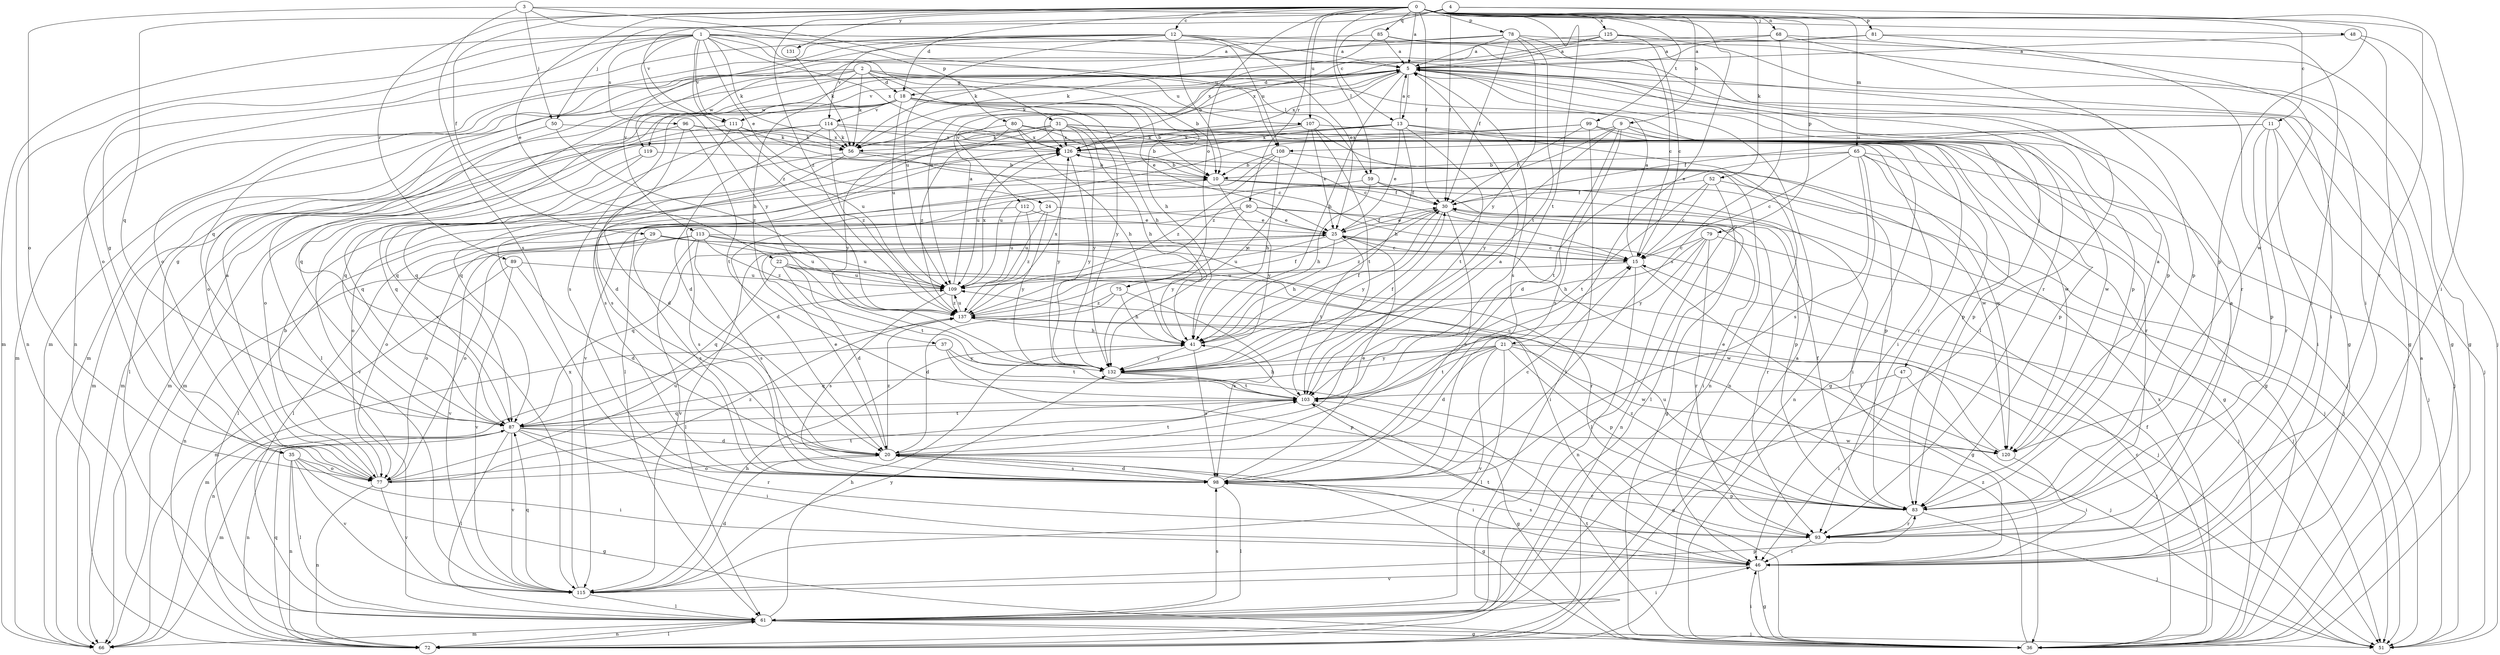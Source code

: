 strict digraph  {
0;
1;
2;
3;
4;
5;
9;
10;
11;
12;
13;
15;
18;
20;
21;
22;
24;
25;
29;
30;
31;
35;
36;
37;
41;
46;
47;
48;
50;
51;
52;
56;
59;
61;
65;
66;
68;
72;
75;
77;
78;
79;
80;
81;
83;
85;
87;
89;
90;
93;
96;
98;
99;
103;
107;
108;
109;
111;
112;
113;
114;
115;
119;
120;
125;
126;
131;
132;
137;
0 -> 5  [label=a];
0 -> 9  [label=b];
0 -> 11  [label=c];
0 -> 12  [label=c];
0 -> 18  [label=d];
0 -> 21  [label=e];
0 -> 22  [label=e];
0 -> 29  [label=f];
0 -> 30  [label=f];
0 -> 46  [label=i];
0 -> 52  [label=k];
0 -> 59  [label=l];
0 -> 65  [label=m];
0 -> 68  [label=n];
0 -> 75  [label=o];
0 -> 78  [label=p];
0 -> 79  [label=p];
0 -> 85  [label=q];
0 -> 87  [label=q];
0 -> 89  [label=r];
0 -> 90  [label=r];
0 -> 93  [label=r];
0 -> 99  [label=t];
0 -> 103  [label=t];
0 -> 107  [label=u];
0 -> 125  [label=x];
0 -> 131  [label=y];
0 -> 137  [label=z];
1 -> 5  [label=a];
1 -> 24  [label=e];
1 -> 31  [label=g];
1 -> 35  [label=g];
1 -> 56  [label=k];
1 -> 59  [label=l];
1 -> 66  [label=m];
1 -> 72  [label=n];
1 -> 77  [label=o];
1 -> 93  [label=r];
1 -> 96  [label=s];
1 -> 111  [label=v];
1 -> 126  [label=x];
1 -> 132  [label=y];
1 -> 137  [label=z];
2 -> 10  [label=b];
2 -> 18  [label=d];
2 -> 35  [label=g];
2 -> 37  [label=h];
2 -> 41  [label=h];
2 -> 47  [label=j];
2 -> 56  [label=k];
2 -> 66  [label=m];
2 -> 107  [label=u];
2 -> 119  [label=w];
3 -> 48  [label=j];
3 -> 50  [label=j];
3 -> 77  [label=o];
3 -> 80  [label=p];
3 -> 98  [label=s];
3 -> 108  [label=u];
4 -> 13  [label=c];
4 -> 30  [label=f];
4 -> 50  [label=j];
4 -> 81  [label=p];
4 -> 83  [label=p];
4 -> 111  [label=v];
5 -> 13  [label=c];
5 -> 18  [label=d];
5 -> 41  [label=h];
5 -> 46  [label=i];
5 -> 56  [label=k];
5 -> 66  [label=m];
5 -> 83  [label=p];
5 -> 98  [label=s];
5 -> 111  [label=v];
5 -> 112  [label=v];
5 -> 119  [label=w];
5 -> 126  [label=x];
9 -> 20  [label=d];
9 -> 56  [label=k];
9 -> 83  [label=p];
9 -> 98  [label=s];
9 -> 120  [label=w];
9 -> 132  [label=y];
9 -> 137  [label=z];
10 -> 30  [label=f];
10 -> 36  [label=g];
10 -> 51  [label=j];
10 -> 77  [label=o];
10 -> 83  [label=p];
10 -> 132  [label=y];
11 -> 30  [label=f];
11 -> 46  [label=i];
11 -> 51  [label=j];
11 -> 83  [label=p];
11 -> 93  [label=r];
11 -> 108  [label=u];
12 -> 5  [label=a];
12 -> 10  [label=b];
12 -> 25  [label=e];
12 -> 72  [label=n];
12 -> 77  [label=o];
12 -> 93  [label=r];
12 -> 108  [label=u];
12 -> 109  [label=u];
12 -> 113  [label=v];
12 -> 114  [label=v];
13 -> 5  [label=a];
13 -> 25  [label=e];
13 -> 41  [label=h];
13 -> 61  [label=l];
13 -> 72  [label=n];
13 -> 83  [label=p];
13 -> 87  [label=q];
13 -> 103  [label=t];
13 -> 126  [label=x];
15 -> 5  [label=a];
15 -> 36  [label=g];
15 -> 72  [label=n];
15 -> 109  [label=u];
18 -> 10  [label=b];
18 -> 25  [label=e];
18 -> 41  [label=h];
18 -> 51  [label=j];
18 -> 61  [label=l];
18 -> 77  [label=o];
18 -> 87  [label=q];
18 -> 98  [label=s];
18 -> 109  [label=u];
18 -> 114  [label=v];
18 -> 132  [label=y];
20 -> 5  [label=a];
20 -> 25  [label=e];
20 -> 36  [label=g];
20 -> 46  [label=i];
20 -> 77  [label=o];
20 -> 93  [label=r];
20 -> 98  [label=s];
20 -> 103  [label=t];
20 -> 137  [label=z];
21 -> 20  [label=d];
21 -> 51  [label=j];
21 -> 61  [label=l];
21 -> 83  [label=p];
21 -> 87  [label=q];
21 -> 103  [label=t];
21 -> 115  [label=v];
21 -> 120  [label=w];
21 -> 132  [label=y];
22 -> 20  [label=d];
22 -> 51  [label=j];
22 -> 87  [label=q];
22 -> 103  [label=t];
22 -> 109  [label=u];
22 -> 120  [label=w];
24 -> 25  [label=e];
24 -> 61  [label=l];
24 -> 109  [label=u];
24 -> 132  [label=y];
25 -> 15  [label=c];
25 -> 30  [label=f];
25 -> 41  [label=h];
25 -> 51  [label=j];
25 -> 61  [label=l];
25 -> 87  [label=q];
25 -> 103  [label=t];
25 -> 109  [label=u];
29 -> 15  [label=c];
29 -> 77  [label=o];
29 -> 93  [label=r];
29 -> 98  [label=s];
29 -> 109  [label=u];
29 -> 115  [label=v];
30 -> 25  [label=e];
30 -> 72  [label=n];
30 -> 98  [label=s];
30 -> 132  [label=y];
30 -> 137  [label=z];
31 -> 15  [label=c];
31 -> 41  [label=h];
31 -> 56  [label=k];
31 -> 66  [label=m];
31 -> 87  [label=q];
31 -> 93  [label=r];
31 -> 98  [label=s];
31 -> 120  [label=w];
31 -> 126  [label=x];
31 -> 132  [label=y];
35 -> 36  [label=g];
35 -> 46  [label=i];
35 -> 61  [label=l];
35 -> 72  [label=n];
35 -> 77  [label=o];
35 -> 115  [label=v];
36 -> 5  [label=a];
36 -> 15  [label=c];
36 -> 30  [label=f];
36 -> 46  [label=i];
36 -> 103  [label=t];
36 -> 126  [label=x];
36 -> 137  [label=z];
37 -> 72  [label=n];
37 -> 83  [label=p];
37 -> 103  [label=t];
37 -> 132  [label=y];
41 -> 30  [label=f];
41 -> 98  [label=s];
41 -> 132  [label=y];
46 -> 36  [label=g];
46 -> 103  [label=t];
46 -> 115  [label=v];
47 -> 46  [label=i];
47 -> 51  [label=j];
47 -> 103  [label=t];
48 -> 5  [label=a];
48 -> 36  [label=g];
48 -> 51  [label=j];
50 -> 61  [label=l];
50 -> 126  [label=x];
50 -> 137  [label=z];
52 -> 15  [label=c];
52 -> 30  [label=f];
52 -> 51  [label=j];
52 -> 61  [label=l];
52 -> 103  [label=t];
56 -> 10  [label=b];
56 -> 20  [label=d];
56 -> 87  [label=q];
56 -> 132  [label=y];
59 -> 20  [label=d];
59 -> 30  [label=f];
59 -> 41  [label=h];
59 -> 46  [label=i];
61 -> 36  [label=g];
61 -> 41  [label=h];
61 -> 46  [label=i];
61 -> 51  [label=j];
61 -> 66  [label=m];
61 -> 72  [label=n];
61 -> 98  [label=s];
65 -> 10  [label=b];
65 -> 15  [label=c];
65 -> 36  [label=g];
65 -> 51  [label=j];
65 -> 72  [label=n];
65 -> 98  [label=s];
65 -> 103  [label=t];
65 -> 120  [label=w];
68 -> 5  [label=a];
68 -> 83  [label=p];
68 -> 98  [label=s];
68 -> 115  [label=v];
68 -> 120  [label=w];
72 -> 5  [label=a];
72 -> 61  [label=l];
72 -> 87  [label=q];
75 -> 20  [label=d];
75 -> 41  [label=h];
75 -> 98  [label=s];
75 -> 137  [label=z];
77 -> 5  [label=a];
77 -> 10  [label=b];
77 -> 72  [label=n];
77 -> 103  [label=t];
77 -> 109  [label=u];
77 -> 115  [label=v];
77 -> 137  [label=z];
78 -> 5  [label=a];
78 -> 15  [label=c];
78 -> 30  [label=f];
78 -> 56  [label=k];
78 -> 61  [label=l];
78 -> 66  [label=m];
78 -> 103  [label=t];
78 -> 132  [label=y];
79 -> 15  [label=c];
79 -> 41  [label=h];
79 -> 51  [label=j];
79 -> 61  [label=l];
79 -> 93  [label=r];
79 -> 132  [label=y];
80 -> 10  [label=b];
80 -> 41  [label=h];
80 -> 83  [label=p];
80 -> 126  [label=x];
80 -> 132  [label=y];
80 -> 137  [label=z];
81 -> 5  [label=a];
81 -> 36  [label=g];
81 -> 46  [label=i];
81 -> 109  [label=u];
83 -> 30  [label=f];
83 -> 51  [label=j];
83 -> 93  [label=r];
83 -> 109  [label=u];
83 -> 137  [label=z];
85 -> 5  [label=a];
85 -> 36  [label=g];
85 -> 83  [label=p];
85 -> 87  [label=q];
85 -> 126  [label=x];
87 -> 20  [label=d];
87 -> 46  [label=i];
87 -> 61  [label=l];
87 -> 66  [label=m];
87 -> 72  [label=n];
87 -> 93  [label=r];
87 -> 103  [label=t];
87 -> 115  [label=v];
87 -> 120  [label=w];
89 -> 20  [label=d];
89 -> 66  [label=m];
89 -> 109  [label=u];
89 -> 115  [label=v];
90 -> 25  [label=e];
90 -> 46  [label=i];
90 -> 61  [label=l];
90 -> 93  [label=r];
90 -> 98  [label=s];
90 -> 132  [label=y];
93 -> 5  [label=a];
93 -> 46  [label=i];
93 -> 98  [label=s];
96 -> 20  [label=d];
96 -> 46  [label=i];
96 -> 56  [label=k];
96 -> 66  [label=m];
96 -> 103  [label=t];
98 -> 15  [label=c];
98 -> 20  [label=d];
98 -> 25  [label=e];
98 -> 61  [label=l];
98 -> 83  [label=p];
99 -> 30  [label=f];
99 -> 36  [label=g];
99 -> 61  [label=l];
99 -> 93  [label=r];
99 -> 115  [label=v];
99 -> 126  [label=x];
103 -> 15  [label=c];
103 -> 36  [label=g];
103 -> 41  [label=h];
103 -> 87  [label=q];
107 -> 25  [label=e];
107 -> 51  [label=j];
107 -> 66  [label=m];
107 -> 72  [label=n];
107 -> 87  [label=q];
107 -> 103  [label=t];
107 -> 126  [label=x];
107 -> 132  [label=y];
108 -> 10  [label=b];
108 -> 41  [label=h];
108 -> 109  [label=u];
108 -> 120  [label=w];
108 -> 137  [label=z];
109 -> 5  [label=a];
109 -> 98  [label=s];
109 -> 126  [label=x];
109 -> 137  [label=z];
111 -> 15  [label=c];
111 -> 56  [label=k];
111 -> 77  [label=o];
111 -> 98  [label=s];
111 -> 109  [label=u];
112 -> 25  [label=e];
112 -> 77  [label=o];
112 -> 109  [label=u];
112 -> 137  [label=z];
113 -> 15  [label=c];
113 -> 46  [label=i];
113 -> 72  [label=n];
113 -> 77  [label=o];
113 -> 98  [label=s];
113 -> 109  [label=u];
113 -> 115  [label=v];
113 -> 137  [label=z];
114 -> 20  [label=d];
114 -> 36  [label=g];
114 -> 56  [label=k];
114 -> 66  [label=m];
114 -> 87  [label=q];
114 -> 126  [label=x];
114 -> 137  [label=z];
115 -> 20  [label=d];
115 -> 41  [label=h];
115 -> 61  [label=l];
115 -> 83  [label=p];
115 -> 87  [label=q];
115 -> 126  [label=x];
115 -> 132  [label=y];
119 -> 10  [label=b];
119 -> 87  [label=q];
119 -> 115  [label=v];
120 -> 5  [label=a];
120 -> 25  [label=e];
120 -> 46  [label=i];
125 -> 5  [label=a];
125 -> 15  [label=c];
125 -> 36  [label=g];
125 -> 46  [label=i];
125 -> 56  [label=k];
125 -> 126  [label=x];
126 -> 10  [label=b];
126 -> 83  [label=p];
126 -> 109  [label=u];
126 -> 132  [label=y];
131 -> 56  [label=k];
132 -> 30  [label=f];
132 -> 36  [label=g];
132 -> 103  [label=t];
137 -> 30  [label=f];
137 -> 41  [label=h];
137 -> 66  [label=m];
137 -> 109  [label=u];
137 -> 126  [label=x];
}
